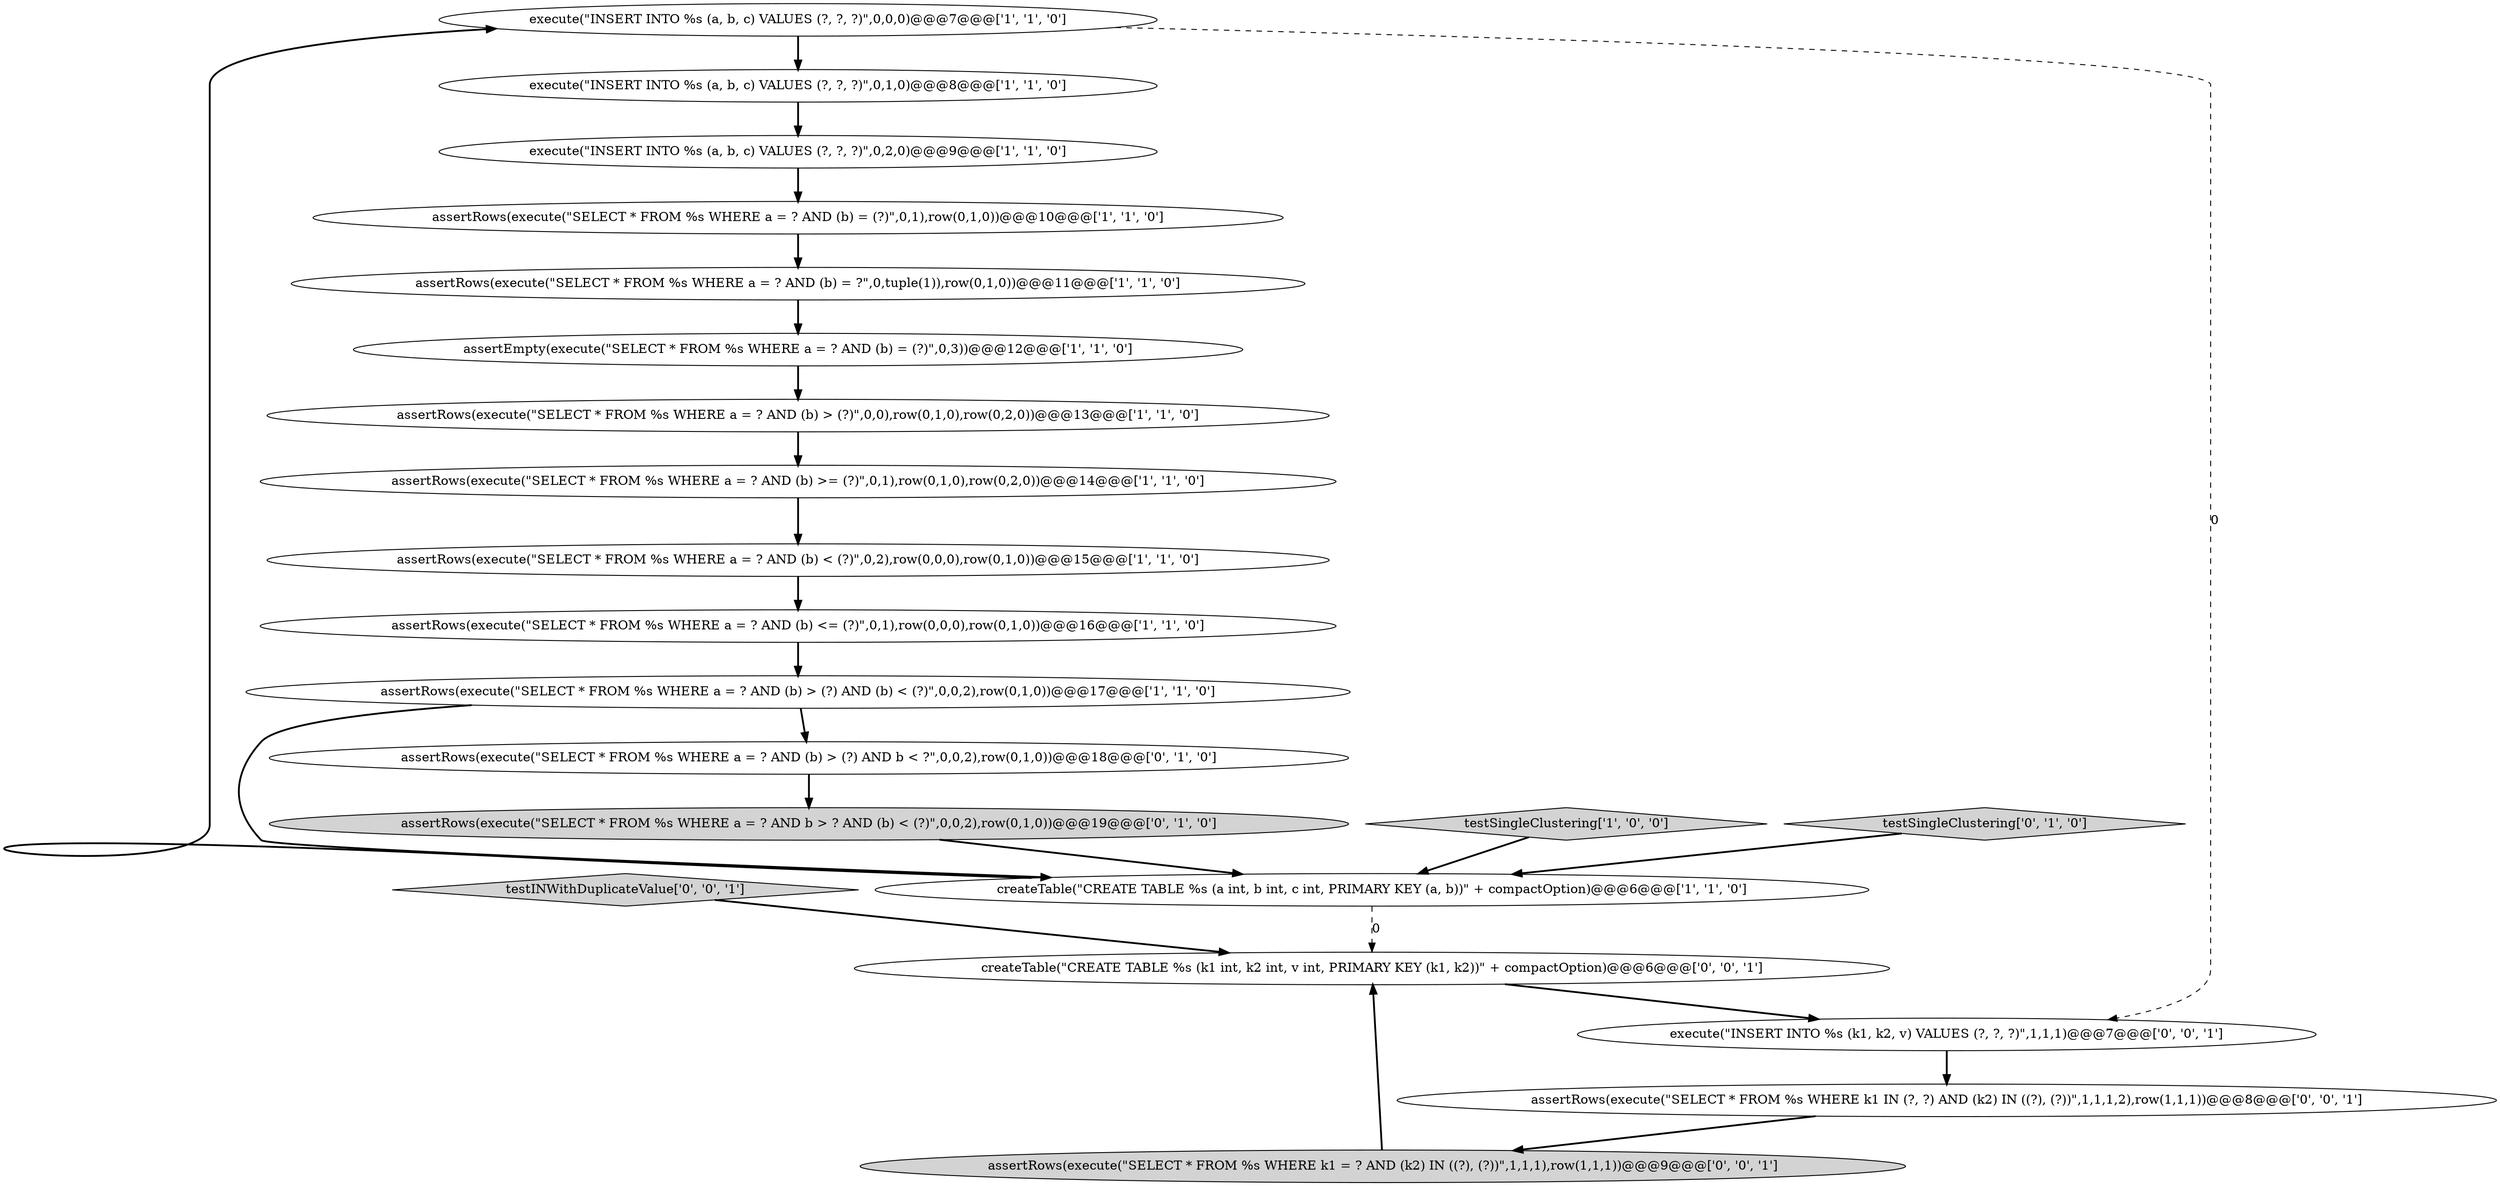 digraph {
16 [style = filled, label = "testINWithDuplicateValue['0', '0', '1']", fillcolor = lightgray, shape = diamond image = "AAA0AAABBB3BBB"];
1 [style = filled, label = "assertRows(execute(\"SELECT * FROM %s WHERE a = ? AND (b) > (?) AND (b) < (?)\",0,0,2),row(0,1,0))@@@17@@@['1', '1', '0']", fillcolor = white, shape = ellipse image = "AAA0AAABBB1BBB"];
8 [style = filled, label = "assertRows(execute(\"SELECT * FROM %s WHERE a = ? AND (b) > (?)\",0,0),row(0,1,0),row(0,2,0))@@@13@@@['1', '1', '0']", fillcolor = white, shape = ellipse image = "AAA0AAABBB1BBB"];
10 [style = filled, label = "createTable(\"CREATE TABLE %s (a int, b int, c int, PRIMARY KEY (a, b))\" + compactOption)@@@6@@@['1', '1', '0']", fillcolor = white, shape = ellipse image = "AAA0AAABBB1BBB"];
17 [style = filled, label = "assertRows(execute(\"SELECT * FROM %s WHERE k1 IN (?, ?) AND (k2) IN ((?), (?))\",1,1,1,2),row(1,1,1))@@@8@@@['0', '0', '1']", fillcolor = white, shape = ellipse image = "AAA0AAABBB3BBB"];
18 [style = filled, label = "createTable(\"CREATE TABLE %s (k1 int, k2 int, v int, PRIMARY KEY (k1, k2))\" + compactOption)@@@6@@@['0', '0', '1']", fillcolor = white, shape = ellipse image = "AAA0AAABBB3BBB"];
12 [style = filled, label = "assertRows(execute(\"SELECT * FROM %s WHERE a = ? AND (b) = ?\",0,tuple(1)),row(0,1,0))@@@11@@@['1', '1', '0']", fillcolor = white, shape = ellipse image = "AAA0AAABBB1BBB"];
4 [style = filled, label = "assertRows(execute(\"SELECT * FROM %s WHERE a = ? AND (b) <= (?)\",0,1),row(0,0,0),row(0,1,0))@@@16@@@['1', '1', '0']", fillcolor = white, shape = ellipse image = "AAA0AAABBB1BBB"];
9 [style = filled, label = "execute(\"INSERT INTO %s (a, b, c) VALUES (?, ?, ?)\",0,0,0)@@@7@@@['1', '1', '0']", fillcolor = white, shape = ellipse image = "AAA0AAABBB1BBB"];
20 [style = filled, label = "execute(\"INSERT INTO %s (k1, k2, v) VALUES (?, ?, ?)\",1,1,1)@@@7@@@['0', '0', '1']", fillcolor = white, shape = ellipse image = "AAA0AAABBB3BBB"];
2 [style = filled, label = "assertRows(execute(\"SELECT * FROM %s WHERE a = ? AND (b) = (?)\",0,1),row(0,1,0))@@@10@@@['1', '1', '0']", fillcolor = white, shape = ellipse image = "AAA0AAABBB1BBB"];
6 [style = filled, label = "execute(\"INSERT INTO %s (a, b, c) VALUES (?, ?, ?)\",0,2,0)@@@9@@@['1', '1', '0']", fillcolor = white, shape = ellipse image = "AAA0AAABBB1BBB"];
0 [style = filled, label = "testSingleClustering['1', '0', '0']", fillcolor = lightgray, shape = diamond image = "AAA0AAABBB1BBB"];
11 [style = filled, label = "execute(\"INSERT INTO %s (a, b, c) VALUES (?, ?, ?)\",0,1,0)@@@8@@@['1', '1', '0']", fillcolor = white, shape = ellipse image = "AAA0AAABBB1BBB"];
13 [style = filled, label = "assertRows(execute(\"SELECT * FROM %s WHERE a = ? AND (b) > (?) AND b < ?\",0,0,2),row(0,1,0))@@@18@@@['0', '1', '0']", fillcolor = white, shape = ellipse image = "AAA1AAABBB2BBB"];
14 [style = filled, label = "assertRows(execute(\"SELECT * FROM %s WHERE a = ? AND b > ? AND (b) < (?)\",0,0,2),row(0,1,0))@@@19@@@['0', '1', '0']", fillcolor = lightgray, shape = ellipse image = "AAA1AAABBB2BBB"];
3 [style = filled, label = "assertRows(execute(\"SELECT * FROM %s WHERE a = ? AND (b) >= (?)\",0,1),row(0,1,0),row(0,2,0))@@@14@@@['1', '1', '0']", fillcolor = white, shape = ellipse image = "AAA0AAABBB1BBB"];
15 [style = filled, label = "testSingleClustering['0', '1', '0']", fillcolor = lightgray, shape = diamond image = "AAA0AAABBB2BBB"];
19 [style = filled, label = "assertRows(execute(\"SELECT * FROM %s WHERE k1 = ? AND (k2) IN ((?), (?))\",1,1,1),row(1,1,1))@@@9@@@['0', '0', '1']", fillcolor = lightgray, shape = ellipse image = "AAA0AAABBB3BBB"];
7 [style = filled, label = "assertRows(execute(\"SELECT * FROM %s WHERE a = ? AND (b) < (?)\",0,2),row(0,0,0),row(0,1,0))@@@15@@@['1', '1', '0']", fillcolor = white, shape = ellipse image = "AAA0AAABBB1BBB"];
5 [style = filled, label = "assertEmpty(execute(\"SELECT * FROM %s WHERE a = ? AND (b) = (?)\",0,3))@@@12@@@['1', '1', '0']", fillcolor = white, shape = ellipse image = "AAA0AAABBB1BBB"];
5->8 [style = bold, label=""];
9->11 [style = bold, label=""];
1->10 [style = bold, label=""];
18->20 [style = bold, label=""];
10->18 [style = dashed, label="0"];
10->9 [style = bold, label=""];
16->18 [style = bold, label=""];
17->19 [style = bold, label=""];
11->6 [style = bold, label=""];
3->7 [style = bold, label=""];
4->1 [style = bold, label=""];
8->3 [style = bold, label=""];
6->2 [style = bold, label=""];
0->10 [style = bold, label=""];
12->5 [style = bold, label=""];
7->4 [style = bold, label=""];
9->20 [style = dashed, label="0"];
20->17 [style = bold, label=""];
13->14 [style = bold, label=""];
14->10 [style = bold, label=""];
19->18 [style = bold, label=""];
15->10 [style = bold, label=""];
2->12 [style = bold, label=""];
1->13 [style = bold, label=""];
}
